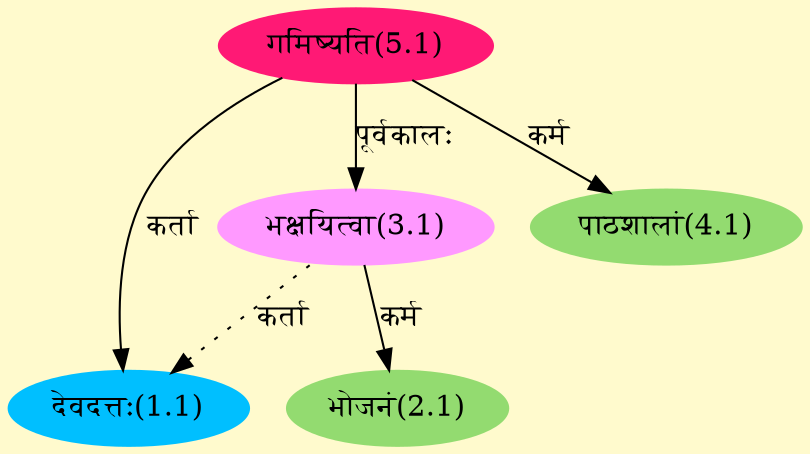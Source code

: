 digraph G{
rankdir=BT;
 compound=true;
 bgcolor="lemonchiffon1";
Node1_1 [style=filled, color="#00BFFF" label = "देवदत्तः(1.1)"]
Node5_1 [style=filled, color="#FF1975" label = "गमिष्यति(5.1)"]
Node3_1 [style=filled, color="#FF99FF" label = "भक्षयित्वा(3.1)"]
Node2_1 [style=filled, color="#93DB70" label = "भोजनं(2.1)"]
Node4_1 [style=filled, color="#93DB70" label = "पाठशालां(4.1)"]
/* Start of Relations section */

Node1_1 -> Node5_1 [  label="कर्ता"  dir="back" ]
Node1_1 -> Node3_1 [ style=dotted label="कर्ता"  dir="back" ]
Node2_1 -> Node3_1 [  label="कर्म"  dir="back" ]
Node3_1 -> Node5_1 [  label="पूर्वकालः"  dir="back" ]
Node4_1 -> Node5_1 [  label="कर्म"  dir="back" ]
}
